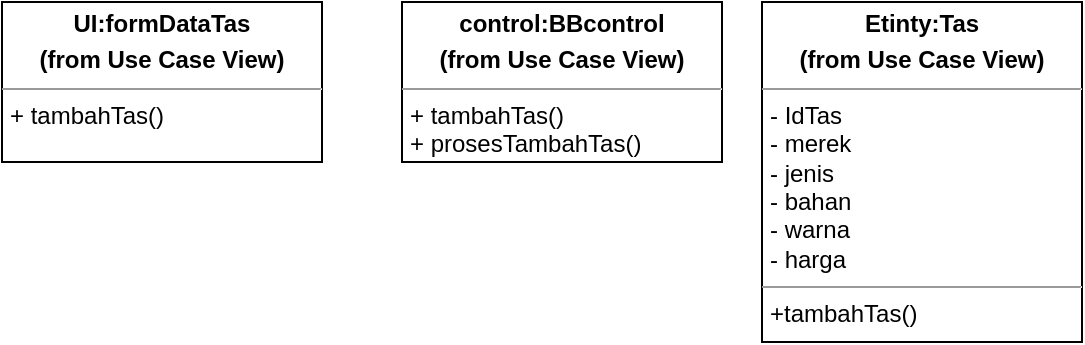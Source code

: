 <mxfile version="22.1.4" type="github">
  <diagram name="Page-1" id="c4acf3e9-155e-7222-9cf6-157b1a14988f">
    <mxGraphModel dx="1026" dy="421" grid="1" gridSize="10" guides="1" tooltips="1" connect="1" arrows="1" fold="1" page="1" pageScale="1" pageWidth="850" pageHeight="1100" background="none" math="0" shadow="0">
      <root>
        <mxCell id="0" />
        <mxCell id="1" parent="0" />
        <mxCell id="4qUUGRl81VGEQDzuzcbY-22" value="&lt;p style=&quot;margin:0px;margin-top:4px;text-align:center;&quot;&gt;&lt;b&gt;UI:formDataTas&lt;/b&gt;&lt;/p&gt;&lt;p style=&quot;margin:0px;margin-top:4px;text-align:center;&quot;&gt;&lt;b&gt;(from Use Case View)&lt;/b&gt;&lt;/p&gt;&lt;hr size=&quot;1&quot;&gt;&lt;p style=&quot;margin:0px;margin-left:4px;&quot;&gt;+ tambahTas()&lt;/p&gt;" style="verticalAlign=top;align=left;overflow=fill;fontSize=12;fontFamily=Helvetica;html=1;whiteSpace=wrap;" vertex="1" parent="1">
          <mxGeometry x="160" y="240" width="160" height="80" as="geometry" />
        </mxCell>
        <mxCell id="4qUUGRl81VGEQDzuzcbY-25" value="&lt;p style=&quot;margin:0px;margin-top:4px;text-align:center;&quot;&gt;&lt;b&gt;control:BBcontrol&lt;/b&gt;&lt;/p&gt;&lt;p style=&quot;margin:0px;margin-top:4px;text-align:center;&quot;&gt;&lt;b&gt;(from Use Case View)&lt;/b&gt;&lt;/p&gt;&lt;hr size=&quot;1&quot;&gt;&lt;p style=&quot;margin:0px;margin-left:4px;&quot;&gt;+ tambahTas()&lt;/p&gt;&lt;p style=&quot;margin:0px;margin-left:4px;&quot;&gt;+ prosesTambahTas()&lt;/p&gt;" style="verticalAlign=top;align=left;overflow=fill;fontSize=12;fontFamily=Helvetica;html=1;whiteSpace=wrap;" vertex="1" parent="1">
          <mxGeometry x="360" y="240" width="160" height="80" as="geometry" />
        </mxCell>
        <mxCell id="4qUUGRl81VGEQDzuzcbY-34" value="&lt;p style=&quot;border-color: var(--border-color); margin: 4px 0px 0px; text-align: center;&quot;&gt;&lt;b style=&quot;border-color: var(--border-color);&quot;&gt;Etinty:Tas&lt;/b&gt;&lt;/p&gt;&lt;p style=&quot;border-color: var(--border-color); margin: 4px 0px 0px; text-align: center;&quot;&gt;&lt;b style=&quot;border-color: var(--border-color);&quot;&gt;(from Use Case View)&lt;/b&gt;&lt;/p&gt;&lt;hr size=&quot;1&quot;&gt;&lt;p style=&quot;margin:0px;margin-left:4px;&quot;&gt;- IdTas&lt;/p&gt;&lt;p style=&quot;margin:0px;margin-left:4px;&quot;&gt;- merek&lt;/p&gt;&lt;p style=&quot;margin:0px;margin-left:4px;&quot;&gt;- jenis&lt;/p&gt;&lt;p style=&quot;margin:0px;margin-left:4px;&quot;&gt;- bahan&lt;/p&gt;&lt;p style=&quot;margin:0px;margin-left:4px;&quot;&gt;- warna&lt;/p&gt;&lt;p style=&quot;margin:0px;margin-left:4px;&quot;&gt;- harga&lt;/p&gt;&lt;hr size=&quot;1&quot;&gt;&lt;p style=&quot;margin:0px;margin-left:4px;&quot;&gt;+tambahTas()&lt;/p&gt;" style="verticalAlign=top;align=left;overflow=fill;fontSize=12;fontFamily=Helvetica;html=1;whiteSpace=wrap;" vertex="1" parent="1">
          <mxGeometry x="540" y="240" width="160" height="170" as="geometry" />
        </mxCell>
      </root>
    </mxGraphModel>
  </diagram>
</mxfile>
